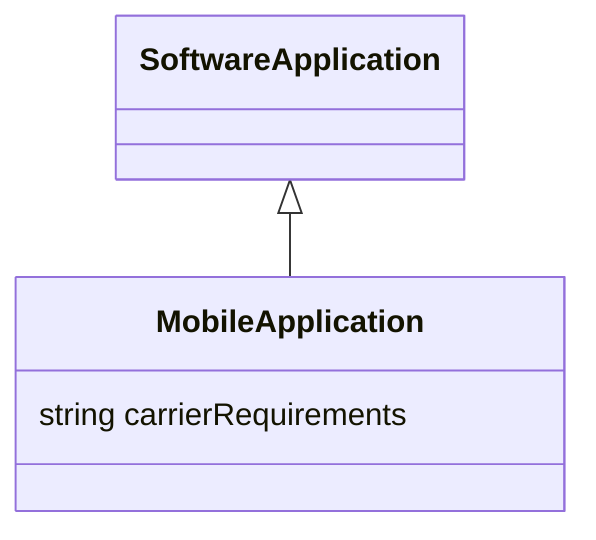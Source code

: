 classDiagram
  

SoftwareApplication <|-- MobileApplication
class MobileApplication {

  string carrierRequirements

}